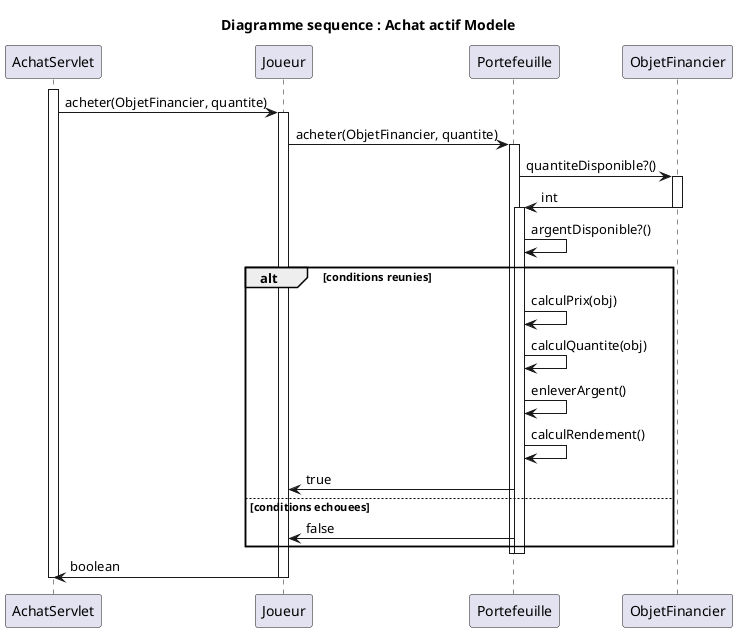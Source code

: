 @startuml
title Diagramme sequence : Achat actif Modele


 activate AchatServlet
            AchatServlet -> Joueur : acheter(ObjetFinancier, quantite)
            activate Joueur
            Joueur -> Portefeuille : acheter(ObjetFinancier, quantite)
            activate Portefeuille
            Portefeuille -> ObjetFinancier : quantiteDisponible?()
            activate ObjetFinancier
            ObjetFinancier -> Portefeuille : int
            deactivate ObjetFinancier
            activate Portefeuille
            Portefeuille -> Portefeuille : argentDisponible?()
            alt conditions reunies
                Portefeuille -> Portefeuille : calculPrix(obj)
                Portefeuille -> Portefeuille : calculQuantite(obj)
                Portefeuille -> Portefeuille : enleverArgent()
                Portefeuille -> Portefeuille : calculRendement()
                Portefeuille -> Joueur : true
            else conditions echouees
                Portefeuille -> Joueur : false
            end
            deactivate Portefeuille
            deactivate Portefeuille  
            Joueur -> AchatServlet : boolean
            deactivate Joueur
  deactivate AchatServlet
@enduml
